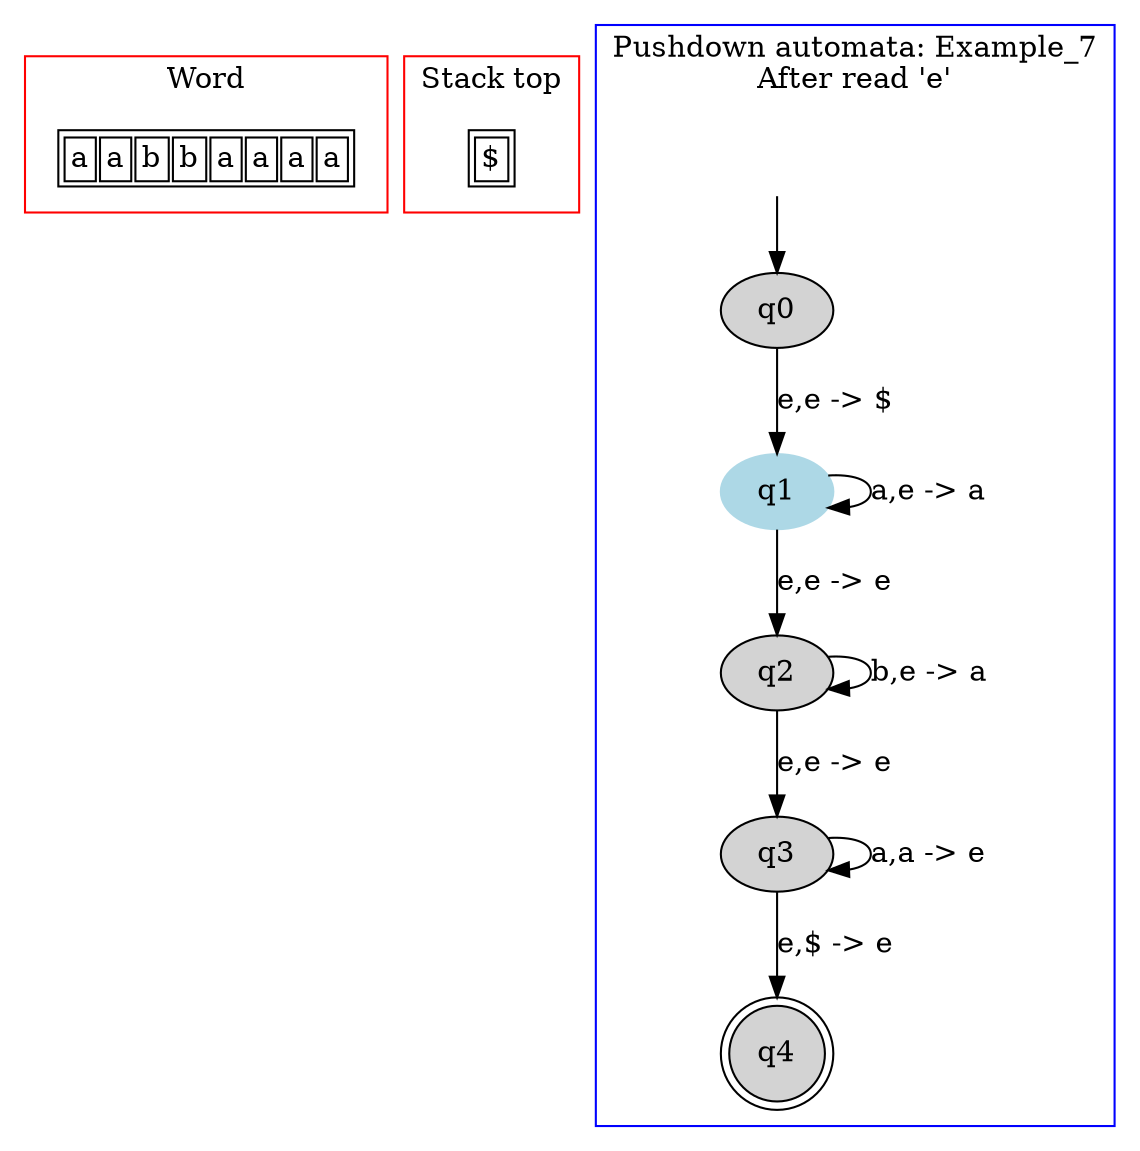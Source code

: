 digraph G {
	subgraph cluster_0 {
		node [shape=plaintext];

struct1 [label=<<TABLE>
<TR>
<TD><FONT>a</FONT></TD>
<TD><FONT>a</FONT></TD>
<TD><FONT>b</FONT></TD>
<TD><FONT>b</FONT></TD>
<TD><FONT>a</FONT></TD>
<TD><FONT>a</FONT></TD>
<TD><FONT>a</FONT></TD>
<TD><FONT>a</FONT></TD>
</TR>
</TABLE>>];
label = "Word";
color=red;
}
	subgraph cluster_2 {
		node [shape=plaintext];

struct2 [label=<<TABLE>
<TR>
<TD>
$</TD>
</TR>
</TABLE>>];
label = "Stack top";
color=red;
}
	subgraph cluster_1 {
		node [style=filled];
		label = "Pushdown automata: Example_7
After read 'e'"
		color=blue;

		q0;
		q1 [color="lightblue"];
		q2;
		q3;
		q4 [shape="doublecircle"];
		q0->q1[label="e,e -> $"];
		q1->q1[label="a,e -> a"];
		q1->q2[label="e,e -> e"];
		q2->q2[label="b,e -> a"];
		q2->q3[label="e,e -> e"];
		q3->q3[label="a,a -> e"];
		q3->q4[label="e,$ -> e"];
x [color=white, label=""];		x->q0	}

}